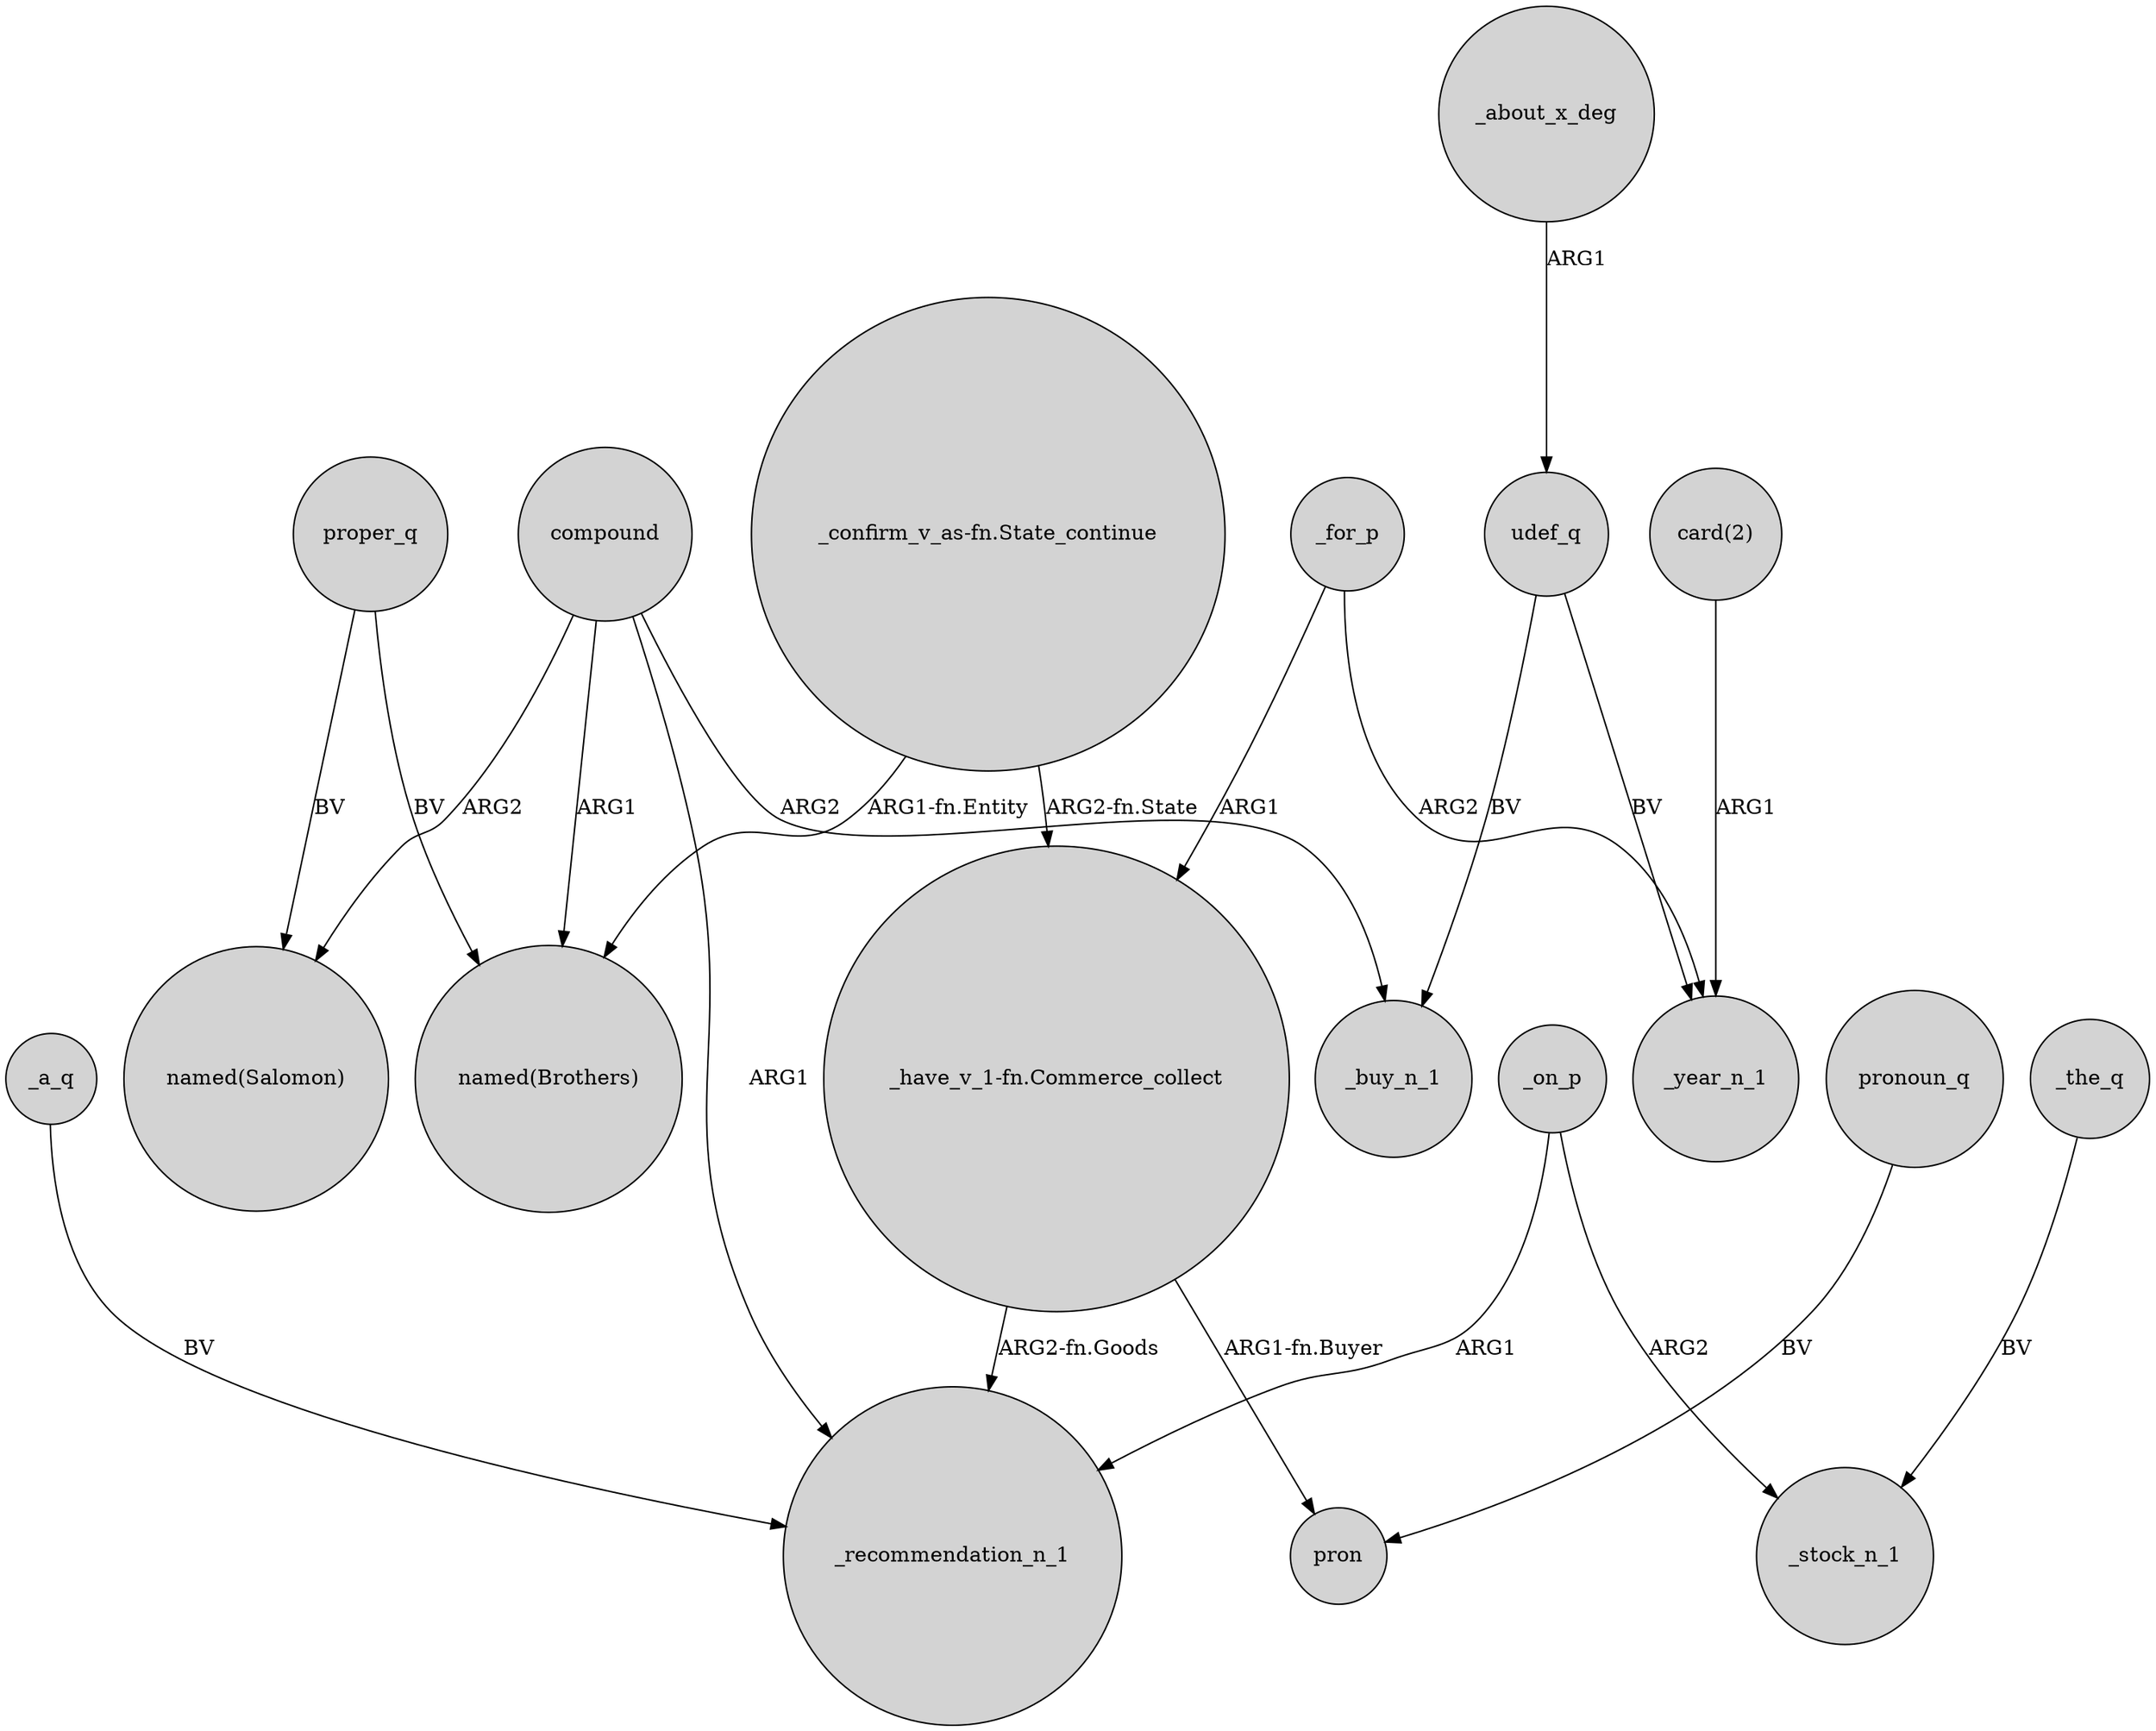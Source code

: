 digraph {
	node [shape=circle style=filled]
	_on_p -> _recommendation_n_1 [label=ARG1]
	compound -> "named(Salomon)" [label=ARG2]
	compound -> _buy_n_1 [label=ARG2]
	_on_p -> _stock_n_1 [label=ARG2]
	udef_q -> _buy_n_1 [label=BV]
	"_have_v_1-fn.Commerce_collect" -> pron [label="ARG1-fn.Buyer"]
	_about_x_deg -> udef_q [label=ARG1]
	_for_p -> "_have_v_1-fn.Commerce_collect" [label=ARG1]
	pronoun_q -> pron [label=BV]
	_the_q -> _stock_n_1 [label=BV]
	"_confirm_v_as-fn.State_continue" -> "_have_v_1-fn.Commerce_collect" [label="ARG2-fn.State"]
	compound -> "named(Brothers)" [label=ARG1]
	proper_q -> "named(Brothers)" [label=BV]
	proper_q -> "named(Salomon)" [label=BV]
	"_have_v_1-fn.Commerce_collect" -> _recommendation_n_1 [label="ARG2-fn.Goods"]
	compound -> _recommendation_n_1 [label=ARG1]
	udef_q -> _year_n_1 [label=BV]
	"card(2)" -> _year_n_1 [label=ARG1]
	_for_p -> _year_n_1 [label=ARG2]
	"_confirm_v_as-fn.State_continue" -> "named(Brothers)" [label="ARG1-fn.Entity"]
	_a_q -> _recommendation_n_1 [label=BV]
}
